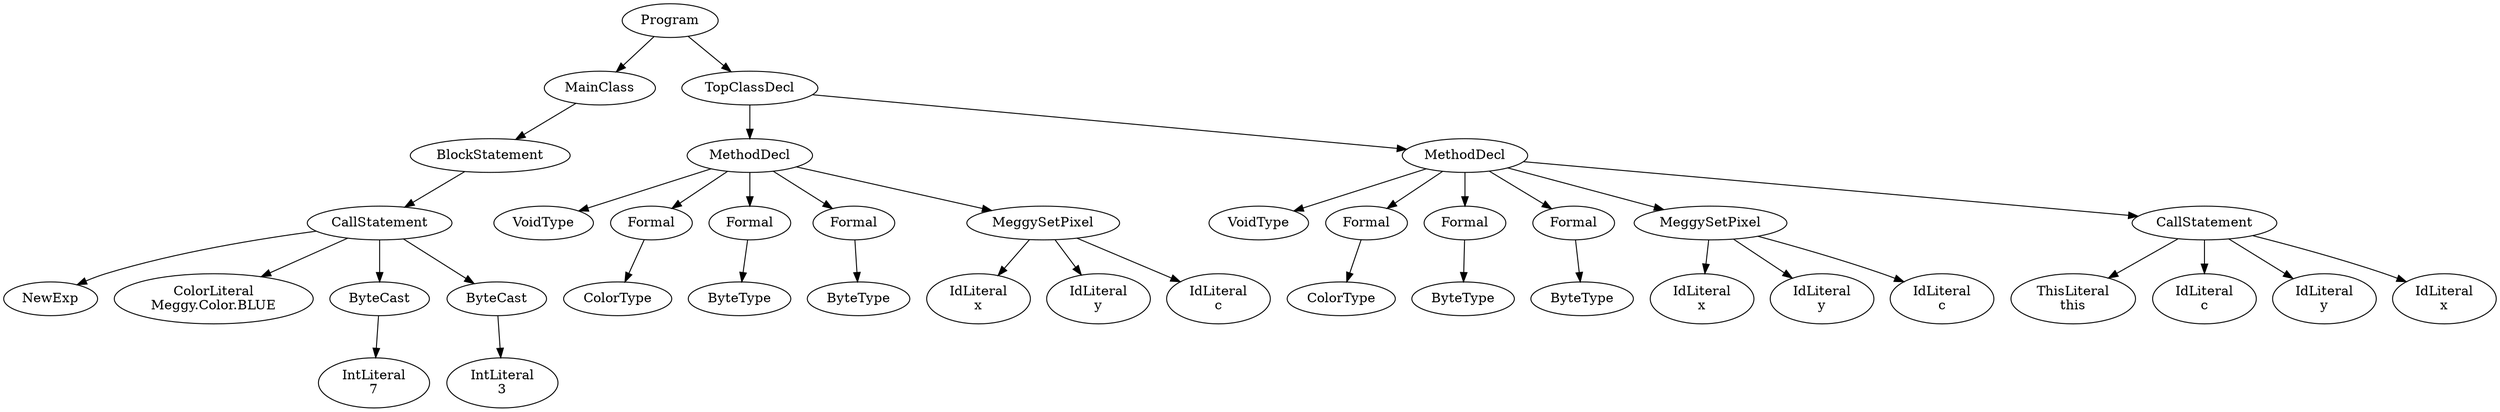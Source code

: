 digraph ASTGraph {
0 [ label="Program" ];
1 [ label="MainClass" ];
0 -> 1
2 [ label="BlockStatement" ];
1 -> 2
3 [ label="CallStatement" ];
2 -> 3
4 [ label="NewExp" ];
3 -> 4
5 [ label="ColorLiteral\nMeggy.Color.BLUE" ];
3 -> 5
6 [ label="ByteCast" ];
3 -> 6
7 [ label="IntLiteral\n7" ];
6 -> 7
8 [ label="ByteCast" ];
3 -> 8
9 [ label="IntLiteral\n3" ];
8 -> 9
10 [ label="TopClassDecl" ];
0 -> 10
11 [ label="MethodDecl" ];
10 -> 11
12 [ label="VoidType" ];
11 -> 12
13 [ label="Formal" ];
11 -> 13
14 [ label="ColorType" ];
13 -> 14
15 [ label="Formal" ];
11 -> 15
16 [ label="ByteType" ];
15 -> 16
17 [ label="Formal" ];
11 -> 17
18 [ label="ByteType" ];
17 -> 18
19 [ label="MeggySetPixel" ];
11 -> 19
20 [ label="IdLiteral\nx" ];
19 -> 20
21 [ label="IdLiteral\ny" ];
19 -> 21
22 [ label="IdLiteral\nc" ];
19 -> 22
23 [ label="MethodDecl" ];
10 -> 23
24 [ label="VoidType" ];
23 -> 24
25 [ label="Formal" ];
23 -> 25
26 [ label="ColorType" ];
25 -> 26
27 [ label="Formal" ];
23 -> 27
28 [ label="ByteType" ];
27 -> 28
29 [ label="Formal" ];
23 -> 29
30 [ label="ByteType" ];
29 -> 30
31 [ label="MeggySetPixel" ];
23 -> 31
32 [ label="IdLiteral\nx" ];
31 -> 32
33 [ label="IdLiteral\ny" ];
31 -> 33
34 [ label="IdLiteral\nc" ];
31 -> 34
35 [ label="CallStatement" ];
23 -> 35
36 [ label="ThisLiteral\nthis" ];
35 -> 36
37 [ label="IdLiteral\nc" ];
35 -> 37
38 [ label="IdLiteral\ny" ];
35 -> 38
39 [ label="IdLiteral\nx" ];
35 -> 39
}
